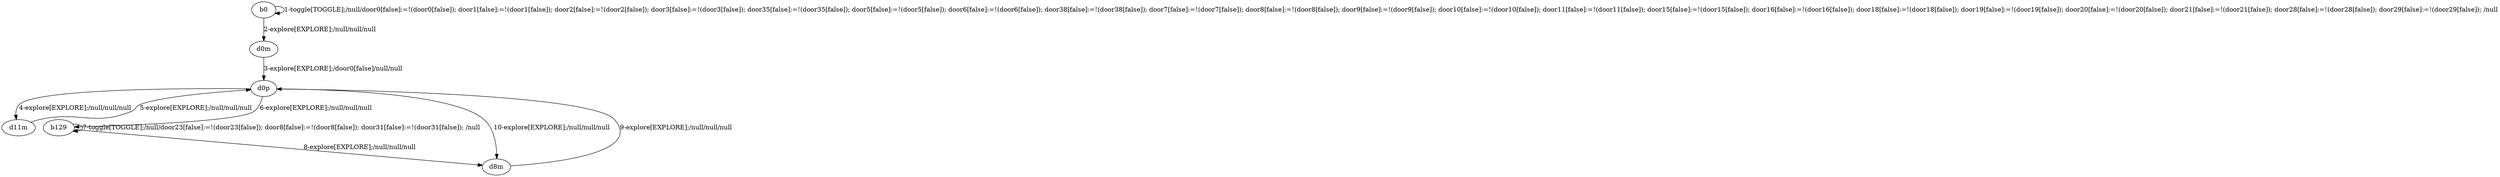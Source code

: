 # Total number of goals covered by this test: 2
# d11m --> d0p
# d8m --> d0p

digraph g {
"b0" -> "b0" [label = "1-toggle[TOGGLE];/null/door0[false]:=!(door0[false]); door1[false]:=!(door1[false]); door2[false]:=!(door2[false]); door3[false]:=!(door3[false]); door35[false]:=!(door35[false]); door5[false]:=!(door5[false]); door6[false]:=!(door6[false]); door38[false]:=!(door38[false]); door7[false]:=!(door7[false]); door8[false]:=!(door8[false]); door9[false]:=!(door9[false]); door10[false]:=!(door10[false]); door11[false]:=!(door11[false]); door15[false]:=!(door15[false]); door16[false]:=!(door16[false]); door18[false]:=!(door18[false]); door19[false]:=!(door19[false]); door20[false]:=!(door20[false]); door21[false]:=!(door21[false]); door28[false]:=!(door28[false]); door29[false]:=!(door29[false]); /null"];
"b0" -> "d0m" [label = "2-explore[EXPLORE];/null/null/null"];
"d0m" -> "d0p" [label = "3-explore[EXPLORE];/door0[false]/null/null"];
"d0p" -> "d11m" [label = "4-explore[EXPLORE];/null/null/null"];
"d11m" -> "d0p" [label = "5-explore[EXPLORE];/null/null/null"];
"d0p" -> "b129" [label = "6-explore[EXPLORE];/null/null/null"];
"b129" -> "b129" [label = "7-toggle[TOGGLE];/null/door23[false]:=!(door23[false]); door8[false]:=!(door8[false]); door31[false]:=!(door31[false]); /null"];
"b129" -> "d8m" [label = "8-explore[EXPLORE];/null/null/null"];
"d8m" -> "d0p" [label = "9-explore[EXPLORE];/null/null/null"];
"d0p" -> "d8m" [label = "10-explore[EXPLORE];/null/null/null"];
}